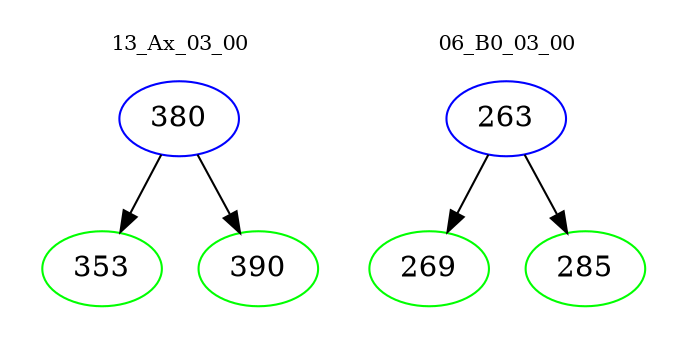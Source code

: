 digraph{
subgraph cluster_0 {
color = white
label = "13_Ax_03_00";
fontsize=10;
T0_380 [label="380", color="blue"]
T0_380 -> T0_353 [color="black"]
T0_353 [label="353", color="green"]
T0_380 -> T0_390 [color="black"]
T0_390 [label="390", color="green"]
}
subgraph cluster_1 {
color = white
label = "06_B0_03_00";
fontsize=10;
T1_263 [label="263", color="blue"]
T1_263 -> T1_269 [color="black"]
T1_269 [label="269", color="green"]
T1_263 -> T1_285 [color="black"]
T1_285 [label="285", color="green"]
}
}
